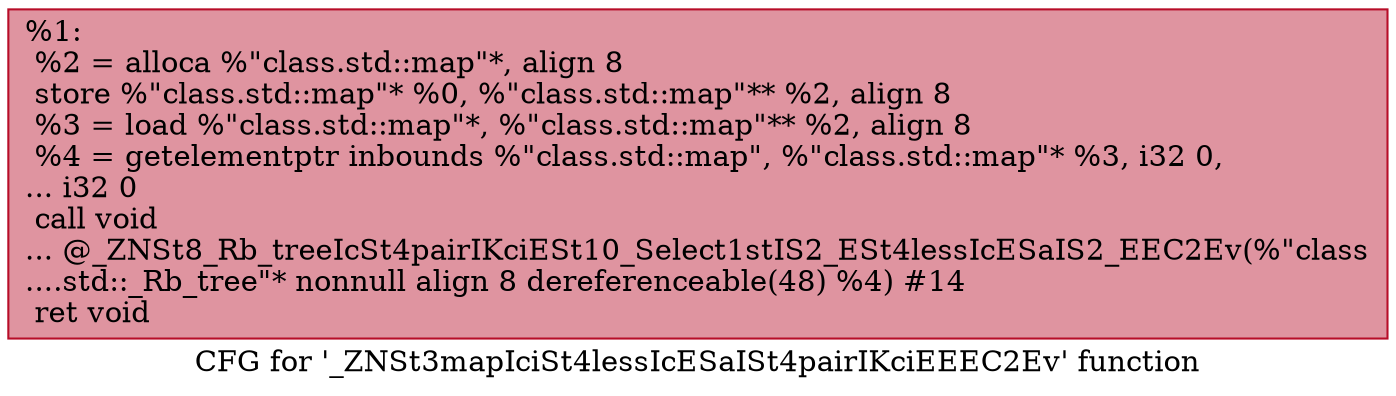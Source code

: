 digraph "CFG for '_ZNSt3mapIciSt4lessIcESaISt4pairIKciEEEC2Ev' function" {
	label="CFG for '_ZNSt3mapIciSt4lessIcESaISt4pairIKciEEEC2Ev' function";

	Node0x557bfd4efa30 [shape=record,color="#b70d28ff", style=filled, fillcolor="#b70d2870",label="{%1:\l  %2 = alloca %\"class.std::map\"*, align 8\l  store %\"class.std::map\"* %0, %\"class.std::map\"** %2, align 8\l  %3 = load %\"class.std::map\"*, %\"class.std::map\"** %2, align 8\l  %4 = getelementptr inbounds %\"class.std::map\", %\"class.std::map\"* %3, i32 0,\l... i32 0\l  call void\l... @_ZNSt8_Rb_treeIcSt4pairIKciESt10_Select1stIS2_ESt4lessIcESaIS2_EEC2Ev(%\"class\l....std::_Rb_tree\"* nonnull align 8 dereferenceable(48) %4) #14\l  ret void\l}"];
}
